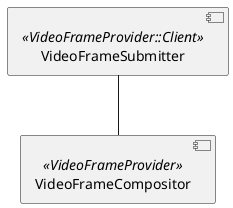@startuml
component VideoFrameSubmitter <<VideoFrameProvider::Client>>
component VideoFrameCompositor <<VideoFrameProvider>>

VideoFrameSubmitter -- VideoFrameCompositor
@enduml